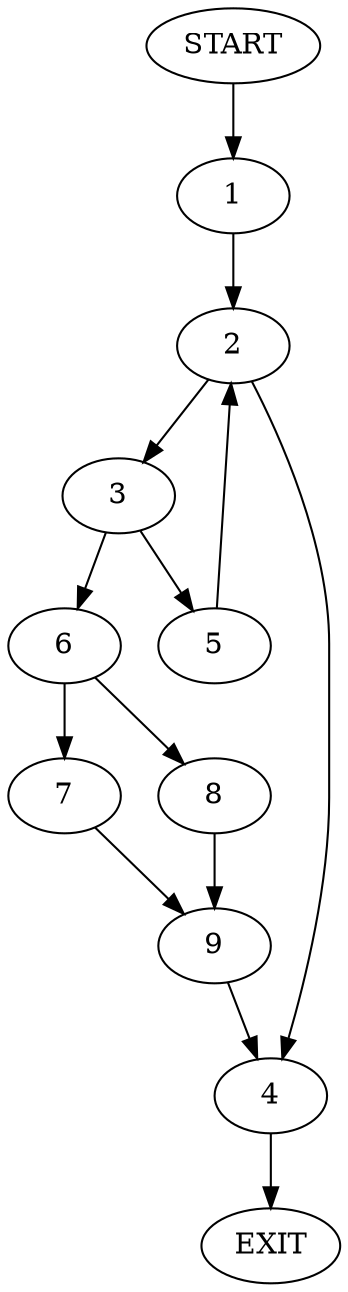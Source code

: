 digraph {
0 [label="START"]
10 [label="EXIT"]
0 -> 1
1 -> 2
2 -> 3
2 -> 4
4 -> 10
3 -> 5
3 -> 6
6 -> 7
6 -> 8
5 -> 2
8 -> 9
7 -> 9
9 -> 4
}
